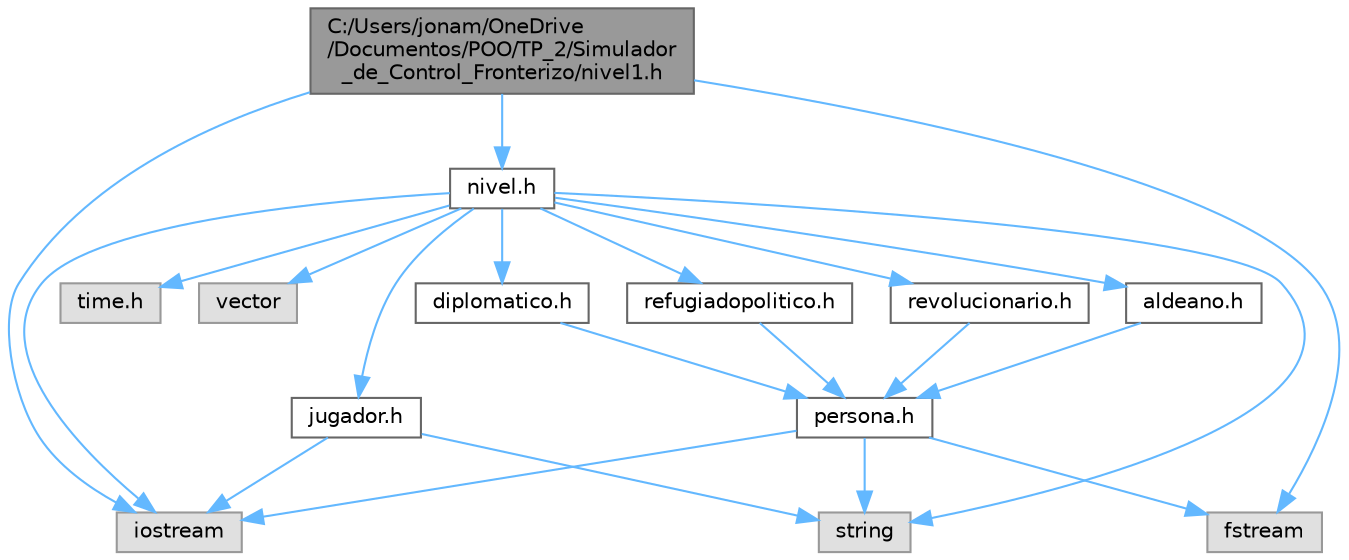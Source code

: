 digraph "C:/Users/jonam/OneDrive/Documentos/POO/TP_2/Simulador_de_Control_Fronterizo/nivel1.h"
{
 // LATEX_PDF_SIZE
  bgcolor="transparent";
  edge [fontname=Helvetica,fontsize=10,labelfontname=Helvetica,labelfontsize=10];
  node [fontname=Helvetica,fontsize=10,shape=box,height=0.2,width=0.4];
  Node1 [id="Node000001",label="C:/Users/jonam/OneDrive\l/Documentos/POO/TP_2/Simulador\l_de_Control_Fronterizo/nivel1.h",height=0.2,width=0.4,color="gray40", fillcolor="grey60", style="filled", fontcolor="black",tooltip=" "];
  Node1 -> Node2 [id="edge22_Node000001_Node000002",color="steelblue1",style="solid",tooltip=" "];
  Node2 [id="Node000002",label="nivel.h",height=0.2,width=0.4,color="grey40", fillcolor="white", style="filled",URL="$nivel_8h.html",tooltip=" "];
  Node2 -> Node3 [id="edge23_Node000002_Node000003",color="steelblue1",style="solid",tooltip=" "];
  Node3 [id="Node000003",label="iostream",height=0.2,width=0.4,color="grey60", fillcolor="#E0E0E0", style="filled",tooltip=" "];
  Node2 -> Node4 [id="edge24_Node000002_Node000004",color="steelblue1",style="solid",tooltip=" "];
  Node4 [id="Node000004",label="string",height=0.2,width=0.4,color="grey60", fillcolor="#E0E0E0", style="filled",tooltip=" "];
  Node2 -> Node5 [id="edge25_Node000002_Node000005",color="steelblue1",style="solid",tooltip=" "];
  Node5 [id="Node000005",label="jugador.h",height=0.2,width=0.4,color="grey40", fillcolor="white", style="filled",URL="$jugador_8h.html",tooltip=" "];
  Node5 -> Node3 [id="edge26_Node000005_Node000003",color="steelblue1",style="solid",tooltip=" "];
  Node5 -> Node4 [id="edge27_Node000005_Node000004",color="steelblue1",style="solid",tooltip=" "];
  Node2 -> Node6 [id="edge28_Node000002_Node000006",color="steelblue1",style="solid",tooltip=" "];
  Node6 [id="Node000006",label="aldeano.h",height=0.2,width=0.4,color="grey40", fillcolor="white", style="filled",URL="$aldeano_8h.html",tooltip=" "];
  Node6 -> Node7 [id="edge29_Node000006_Node000007",color="steelblue1",style="solid",tooltip=" "];
  Node7 [id="Node000007",label="persona.h",height=0.2,width=0.4,color="grey40", fillcolor="white", style="filled",URL="$persona_8h.html",tooltip=" "];
  Node7 -> Node3 [id="edge30_Node000007_Node000003",color="steelblue1",style="solid",tooltip=" "];
  Node7 -> Node4 [id="edge31_Node000007_Node000004",color="steelblue1",style="solid",tooltip=" "];
  Node7 -> Node8 [id="edge32_Node000007_Node000008",color="steelblue1",style="solid",tooltip=" "];
  Node8 [id="Node000008",label="fstream",height=0.2,width=0.4,color="grey60", fillcolor="#E0E0E0", style="filled",tooltip=" "];
  Node2 -> Node9 [id="edge33_Node000002_Node000009",color="steelblue1",style="solid",tooltip=" "];
  Node9 [id="Node000009",label="diplomatico.h",height=0.2,width=0.4,color="grey40", fillcolor="white", style="filled",URL="$diplomatico_8h.html",tooltip=" "];
  Node9 -> Node7 [id="edge34_Node000009_Node000007",color="steelblue1",style="solid",tooltip=" "];
  Node2 -> Node10 [id="edge35_Node000002_Node000010",color="steelblue1",style="solid",tooltip=" "];
  Node10 [id="Node000010",label="refugiadopolitico.h",height=0.2,width=0.4,color="grey40", fillcolor="white", style="filled",URL="$refugiadopolitico_8h.html",tooltip=" "];
  Node10 -> Node7 [id="edge36_Node000010_Node000007",color="steelblue1",style="solid",tooltip=" "];
  Node2 -> Node11 [id="edge37_Node000002_Node000011",color="steelblue1",style="solid",tooltip=" "];
  Node11 [id="Node000011",label="revolucionario.h",height=0.2,width=0.4,color="grey40", fillcolor="white", style="filled",URL="$revolucionario_8h.html",tooltip=" "];
  Node11 -> Node7 [id="edge38_Node000011_Node000007",color="steelblue1",style="solid",tooltip=" "];
  Node2 -> Node12 [id="edge39_Node000002_Node000012",color="steelblue1",style="solid",tooltip=" "];
  Node12 [id="Node000012",label="time.h",height=0.2,width=0.4,color="grey60", fillcolor="#E0E0E0", style="filled",tooltip=" "];
  Node2 -> Node13 [id="edge40_Node000002_Node000013",color="steelblue1",style="solid",tooltip=" "];
  Node13 [id="Node000013",label="vector",height=0.2,width=0.4,color="grey60", fillcolor="#E0E0E0", style="filled",tooltip=" "];
  Node1 -> Node3 [id="edge41_Node000001_Node000003",color="steelblue1",style="solid",tooltip=" "];
  Node1 -> Node8 [id="edge42_Node000001_Node000008",color="steelblue1",style="solid",tooltip=" "];
}
